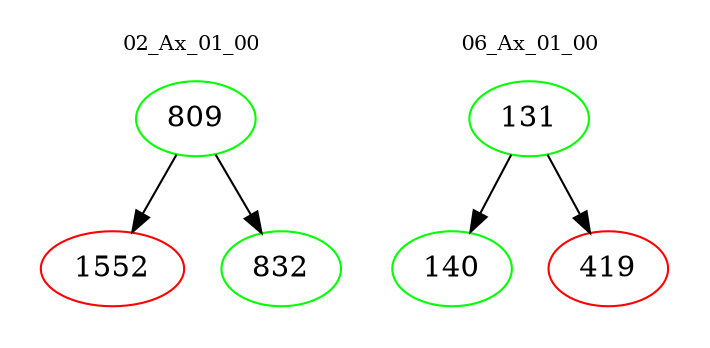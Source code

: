 digraph{
subgraph cluster_0 {
color = white
label = "02_Ax_01_00";
fontsize=10;
T0_809 [label="809", color="green"]
T0_809 -> T0_1552 [color="black"]
T0_1552 [label="1552", color="red"]
T0_809 -> T0_832 [color="black"]
T0_832 [label="832", color="green"]
}
subgraph cluster_1 {
color = white
label = "06_Ax_01_00";
fontsize=10;
T1_131 [label="131", color="green"]
T1_131 -> T1_140 [color="black"]
T1_140 [label="140", color="green"]
T1_131 -> T1_419 [color="black"]
T1_419 [label="419", color="red"]
}
}
